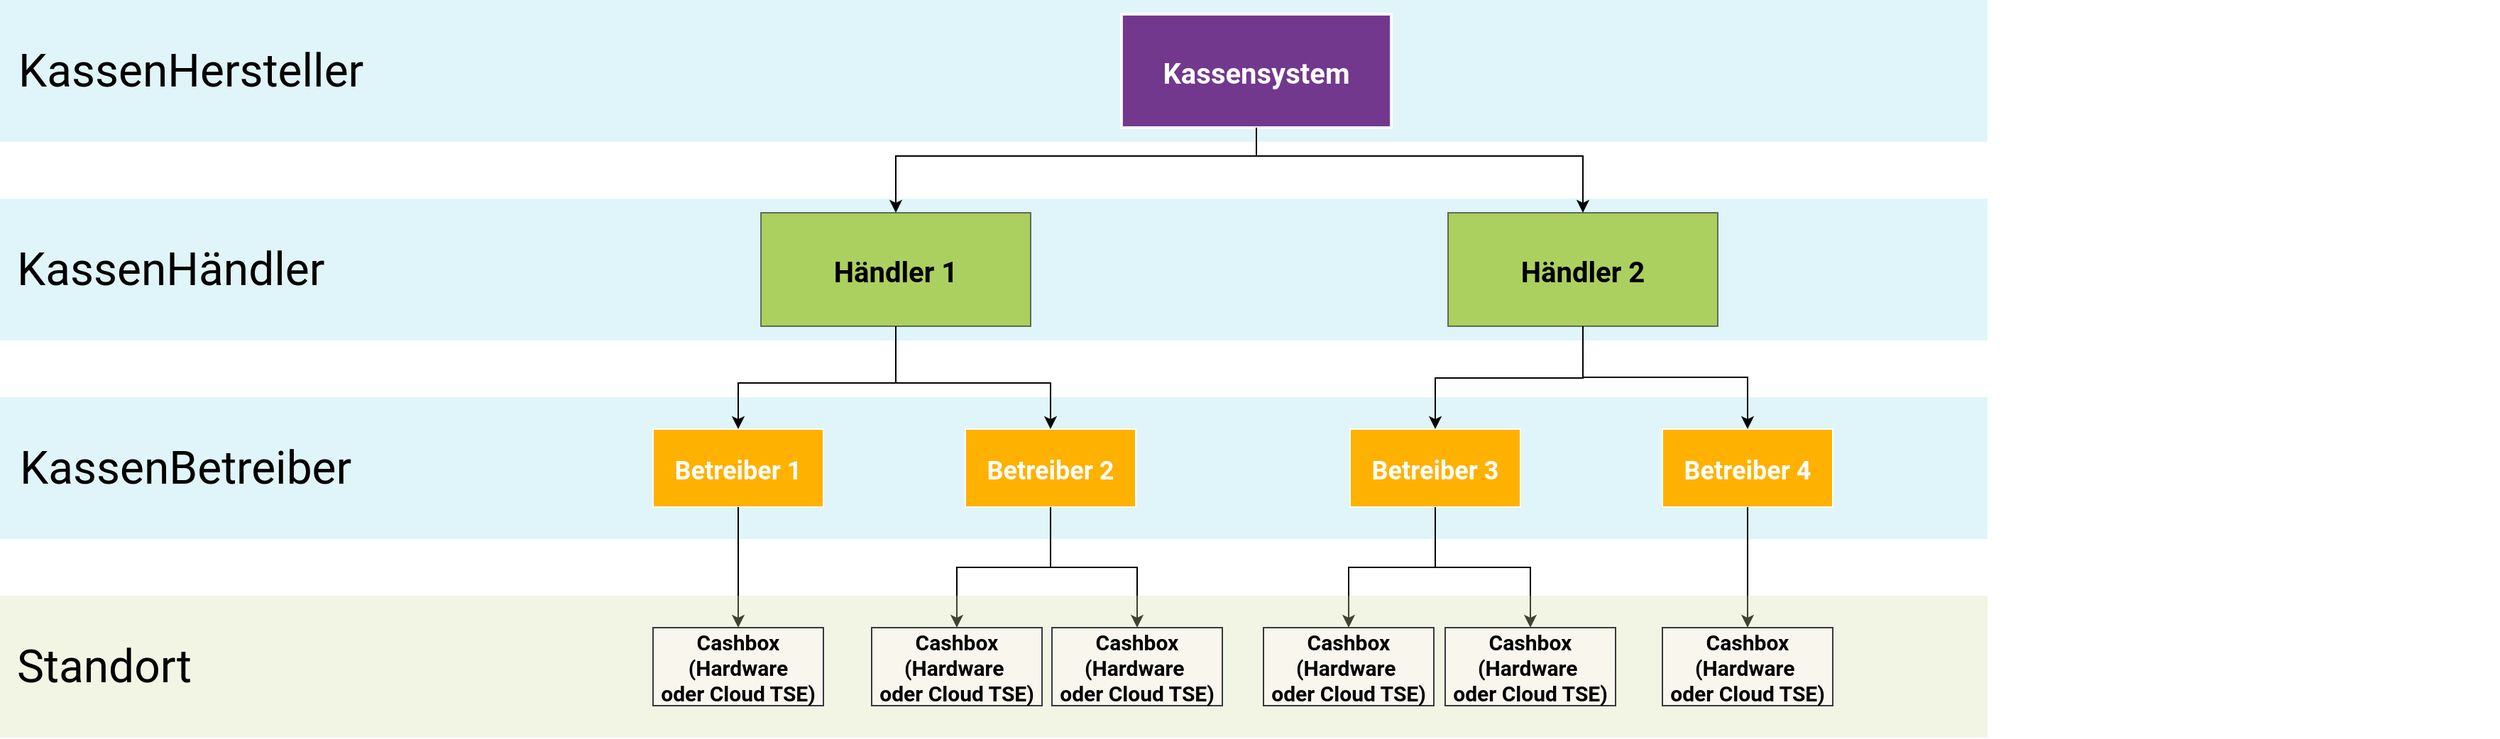 <mxfile version="14.1.8" type="device"><diagram name="Page-1" id="2c0d36ab-eaac-3732-788b-9136903baeff"><mxGraphModel dx="1106" dy="1003" grid="1" gridSize="10" guides="1" tooltips="1" connect="1" arrows="1" fold="1" page="1" pageScale="1.5" pageWidth="1169" pageHeight="827" background="#ffffff" math="0" shadow="0"><root><mxCell id="0"/><mxCell id="1" parent="0"/><mxCell id="Hi-7WwNpGO78nrv4fQ3R-131" value="" style="group" parent="1" vertex="1" connectable="0"><mxGeometry x="160" y="40" width="1400" height="100" as="geometry"/></mxCell><mxCell id="xqAZLxv3Vc2gLsiTw-QS-123" value="" style="strokeColor=none;opacity=30;fillColor=#99dceb;" parent="Hi-7WwNpGO78nrv4fQ3R-131" vertex="1"><mxGeometry width="1400" height="100" as="geometry"/></mxCell><mxCell id="Hi-7WwNpGO78nrv4fQ3R-124" value="&lt;p&gt;&lt;font face=&quot;Roboto&quot; style=&quot;font-size: 32px&quot;&gt;KassenHersteller&lt;/font&gt;&lt;/p&gt;" style="text;html=1;strokeColor=none;fillColor=none;align=left;verticalAlign=middle;whiteSpace=wrap;rounded=0;" parent="Hi-7WwNpGO78nrv4fQ3R-131" vertex="1"><mxGeometry x="11" y="40" width="270" height="20" as="geometry"/></mxCell><mxCell id="Hi-7WwNpGO78nrv4fQ3R-125" value="Kassensystem" style="rounded=0;gradientColor=none;fontColor=#FFFFFF;fontStyle=1;fontFamily=Roboto;fontSize=20;fillColor=#672483;opacity=90;strokeColor=#FFFFFF;strokeWidth=2;fontSource=https%3A%2F%2Ffonts.googleapis.com%2Fcss%3Ffamily%3DRoboto;" parent="Hi-7WwNpGO78nrv4fQ3R-131" vertex="1"><mxGeometry x="790" y="10" width="190" height="80" as="geometry"/></mxCell><mxCell id="Hi-7WwNpGO78nrv4fQ3R-130" value="" style="group;align=left;" parent="1" vertex="1" connectable="0"><mxGeometry x="160" y="180" width="1400" height="100" as="geometry"/></mxCell><mxCell id="Hi-7WwNpGO78nrv4fQ3R-126" value="" style="strokeColor=none;opacity=30;fillColor=#99dceb;" parent="Hi-7WwNpGO78nrv4fQ3R-130" vertex="1"><mxGeometry width="1400" height="100" as="geometry"/></mxCell><mxCell id="Hi-7WwNpGO78nrv4fQ3R-127" value="&lt;p&gt;&lt;font face=&quot;Roboto&quot; style=&quot;font-size: 32px&quot;&gt;KassenHändler&lt;/font&gt;&lt;/p&gt;" style="text;html=1;strokeColor=none;fillColor=none;align=left;verticalAlign=middle;whiteSpace=wrap;rounded=0;" parent="Hi-7WwNpGO78nrv4fQ3R-130" vertex="1"><mxGeometry x="10" y="40" width="270" height="20" as="geometry"/></mxCell><mxCell id="Hi-7WwNpGO78nrv4fQ3R-129" value="Händler 2" style="rounded=0;strokeColor=#36393d;fontStyle=1;fontFamily=Roboto;fontSize=20;fillColor=#96c11f;opacity=70;fontSource=https%3A%2F%2Ffonts.googleapis.com%2Fcss%3Ffamily%3DRoboto;" parent="Hi-7WwNpGO78nrv4fQ3R-130" vertex="1"><mxGeometry x="1020" y="10" width="190" height="80" as="geometry"/></mxCell><mxCell id="Hi-7WwNpGO78nrv4fQ3R-134" value="" style="group;align=left;" parent="1" vertex="1" connectable="0"><mxGeometry x="160" y="320" width="1760" height="100" as="geometry"/></mxCell><mxCell id="Hi-7WwNpGO78nrv4fQ3R-135" value="" style="strokeColor=none;opacity=30;fillColor=#99dceb;" parent="Hi-7WwNpGO78nrv4fQ3R-134" vertex="1"><mxGeometry width="1400" height="100" as="geometry"/></mxCell><mxCell id="Hi-7WwNpGO78nrv4fQ3R-136" value="&lt;p&gt;&lt;font face=&quot;Roboto&quot; style=&quot;font-size: 32px&quot;&gt;KassenBetreiber&lt;/font&gt;&lt;/p&gt;" style="text;html=1;strokeColor=none;fillColor=none;align=left;verticalAlign=middle;whiteSpace=wrap;rounded=0;" parent="Hi-7WwNpGO78nrv4fQ3R-134" vertex="1"><mxGeometry x="12" y="40" width="270" height="20" as="geometry"/></mxCell><mxCell id="Hi-7WwNpGO78nrv4fQ3R-137" value="Betreiber 1" style="rounded=0;fontStyle=1;fontFamily=Roboto;fontSize=18;fontColor=#ffffff;strokeColor=#FFFFFF;fillColor=#ffb100;fontSource=https%3A%2F%2Ffonts.googleapis.com%2Fcss%3Ffamily%3DRoboto;" parent="Hi-7WwNpGO78nrv4fQ3R-134" vertex="1"><mxGeometry x="460" y="22.5" width="120" height="55" as="geometry"/></mxCell><mxCell id="Hi-7WwNpGO78nrv4fQ3R-144" value="Betreiber 2" style="rounded=0;fontStyle=1;fontFamily=Roboto;fontSize=18;fontColor=#ffffff;strokeColor=#FFFFFF;fillColor=#ffb100;fontSource=https%3A%2F%2Ffonts.googleapis.com%2Fcss%3Ffamily%3DRoboto;" parent="Hi-7WwNpGO78nrv4fQ3R-134" vertex="1"><mxGeometry x="680" y="22.5" width="120" height="55" as="geometry"/></mxCell><mxCell id="Hi-7WwNpGO78nrv4fQ3R-150" value="Betreiber 3" style="rounded=0;fontStyle=1;fontFamily=Roboto;fontSize=18;fontColor=#ffffff;strokeColor=#FFFFFF;fillColor=#ffb100;fontSource=https%3A%2F%2Ffonts.googleapis.com%2Fcss%3Ffamily%3DRoboto;" parent="Hi-7WwNpGO78nrv4fQ3R-134" vertex="1"><mxGeometry x="951" y="22.5" width="120" height="55" as="geometry"/></mxCell><mxCell id="Hi-7WwNpGO78nrv4fQ3R-151" value="Betreiber 4" style="rounded=0;fontStyle=1;fontFamily=Roboto;fontSize=18;fontColor=#ffffff;strokeColor=#FFFFFF;fillColor=#ffb100;fontSource=https%3A%2F%2Ffonts.googleapis.com%2Fcss%3Ffamily%3DRoboto;" parent="Hi-7WwNpGO78nrv4fQ3R-134" vertex="1"><mxGeometry x="1171" y="22.5" width="120" height="55" as="geometry"/></mxCell><object label="" k1="hallo" id="xqAZLxv3Vc2gLsiTw-QS-185"><mxCell style="edgeStyle=elbowEdgeStyle;elbow=vertical;strokeWidth=1;rounded=0;fontColor=#3399FF;fillColor=#dae8fc;entryX=0.5;entryY=0;entryDx=0;entryDy=0;exitX=0.5;exitY=1;exitDx=0;exitDy=0;" parent="1" source="Hi-7WwNpGO78nrv4fQ3R-128" target="Hi-7WwNpGO78nrv4fQ3R-137" edge="1"><mxGeometry x="308" y="258" width="100" height="100" as="geometry"><mxPoint x="484" y="657.5" as="sourcePoint"/><mxPoint x="320" y="772.5" as="targetPoint"/><Array as="points"><mxPoint x="690" y="310"/></Array></mxGeometry></mxCell></object><mxCell id="Hi-7WwNpGO78nrv4fQ3R-128" value="Händler 1" style="rounded=0;strokeColor=#36393d;fontStyle=1;fontFamily=Roboto;fontSize=20;fillColor=#96c11f;opacity=70;fontSource=https%3A%2F%2Ffonts.googleapis.com%2Fcss%3Ffamily%3DRoboto;" parent="1" vertex="1"><mxGeometry x="696" y="190" width="190" height="80" as="geometry"/></mxCell><object label="" k1="hallo" id="Hi-7WwNpGO78nrv4fQ3R-173"><mxCell style="edgeStyle=elbowEdgeStyle;elbow=vertical;strokeWidth=1;rounded=0;fontColor=#3399FF;fillColor=#dae8fc;entryX=0.5;entryY=0;entryDx=0;entryDy=0;" parent="1" source="Hi-7WwNpGO78nrv4fQ3R-125" target="Hi-7WwNpGO78nrv4fQ3R-128" edge="1"><mxGeometry x="318" y="268" width="100" height="100" as="geometry"><mxPoint x="494" y="667.5" as="sourcePoint"/><mxPoint x="535" y="765" as="targetPoint"/><Array as="points"><mxPoint x="890" y="150"/><mxPoint x="550" y="667.5"/></Array></mxGeometry></mxCell></object><object label="" k1="hallo" id="Hi-7WwNpGO78nrv4fQ3R-174"><mxCell style="edgeStyle=elbowEdgeStyle;elbow=vertical;strokeWidth=1;rounded=0;fontColor=#3399FF;fillColor=#dae8fc;entryX=0.5;entryY=0;entryDx=0;entryDy=0;exitX=0.5;exitY=1;exitDx=0;exitDy=0;" parent="1" source="Hi-7WwNpGO78nrv4fQ3R-125" target="Hi-7WwNpGO78nrv4fQ3R-129" edge="1"><mxGeometry x="334" y="278" width="100" height="100" as="geometry"><mxPoint x="1007" y="129" as="sourcePoint"/><mxPoint x="1260" y="190" as="targetPoint"/><Array as="points"><mxPoint x="1140" y="150"/><mxPoint x="566" y="677.5"/></Array></mxGeometry></mxCell></object><object label="" k1="hallo" id="Hi-7WwNpGO78nrv4fQ3R-175"><mxCell style="edgeStyle=elbowEdgeStyle;elbow=vertical;strokeWidth=1;rounded=0;fontColor=#3399FF;fillColor=#dae8fc;entryX=0.5;entryY=0;entryDx=0;entryDy=0;exitX=0.5;exitY=1;exitDx=0;exitDy=0;" parent="1" source="Hi-7WwNpGO78nrv4fQ3R-128" target="Hi-7WwNpGO78nrv4fQ3R-144" edge="1"><mxGeometry x="318" y="268" width="100" height="100" as="geometry"><mxPoint x="785" y="280" as="sourcePoint"/><mxPoint x="690" y="352.5" as="targetPoint"/><Array as="points"><mxPoint x="840" y="310"/></Array></mxGeometry></mxCell></object><object label="" k1="hallo" id="Hi-7WwNpGO78nrv4fQ3R-176"><mxCell style="edgeStyle=elbowEdgeStyle;elbow=vertical;strokeWidth=1;rounded=0;fontColor=#3399FF;fillColor=#dae8fc;" parent="1" source="Hi-7WwNpGO78nrv4fQ3R-137" target="Hi-7WwNpGO78nrv4fQ3R-167" edge="1"><mxGeometry x="318" y="268" width="100" height="100" as="geometry"><mxPoint x="801" y="280" as="sourcePoint"/><mxPoint x="690" y="352.5" as="targetPoint"/><Array as="points"/></mxGeometry></mxCell></object><object label="" k1="hallo" id="Hi-7WwNpGO78nrv4fQ3R-177"><mxCell style="edgeStyle=elbowEdgeStyle;elbow=vertical;strokeWidth=1;rounded=0;fontColor=#3399FF;fillColor=#dae8fc;exitX=0.5;exitY=1;exitDx=0;exitDy=0;" parent="1" source="Hi-7WwNpGO78nrv4fQ3R-144" target="Hi-7WwNpGO78nrv4fQ3R-168" edge="1"><mxGeometry x="328" y="278" width="100" height="100" as="geometry"><mxPoint x="690" y="407.5" as="sourcePoint"/><mxPoint x="690" y="492.5" as="targetPoint"/><Array as="points"/></mxGeometry></mxCell></object><object label="" k1="hallo" id="Hi-7WwNpGO78nrv4fQ3R-178"><mxCell style="edgeStyle=elbowEdgeStyle;elbow=vertical;strokeWidth=1;rounded=0;fontColor=#3399FF;fillColor=#dae8fc;entryX=0.5;entryY=0;entryDx=0;entryDy=0;exitX=0.5;exitY=1;exitDx=0;exitDy=0;" parent="1" source="Hi-7WwNpGO78nrv4fQ3R-144" target="Hi-7WwNpGO78nrv4fQ3R-169" edge="1"><mxGeometry x="328" y="278" width="100" height="100" as="geometry"><mxPoint x="801" y="280" as="sourcePoint"/><mxPoint x="910" y="352.5" as="targetPoint"/><Array as="points"><mxPoint x="930" y="440"/></Array></mxGeometry></mxCell></object><object label="" k1="hallo" id="Hi-7WwNpGO78nrv4fQ3R-179"><mxCell style="edgeStyle=elbowEdgeStyle;elbow=vertical;strokeWidth=1;rounded=0;fontColor=#3399FF;fillColor=#dae8fc;exitX=0.5;exitY=1;exitDx=0;exitDy=0;entryX=0.5;entryY=0;entryDx=0;entryDy=0;" parent="1" source="Hi-7WwNpGO78nrv4fQ3R-150" target="Hi-7WwNpGO78nrv4fQ3R-170" edge="1"><mxGeometry x="338" y="288" width="100" height="100" as="geometry"><mxPoint x="910" y="407.5" as="sourcePoint"/><mxPoint x="840" y="492.5" as="targetPoint"/><Array as="points"/></mxGeometry></mxCell></object><object label="" k1="hallo" id="Hi-7WwNpGO78nrv4fQ3R-180"><mxCell style="edgeStyle=elbowEdgeStyle;elbow=vertical;strokeWidth=1;rounded=0;fontColor=#3399FF;fillColor=#dae8fc;entryX=0.5;entryY=0;entryDx=0;entryDy=0;exitX=0.5;exitY=1;exitDx=0;exitDy=0;" parent="1" source="Hi-7WwNpGO78nrv4fQ3R-150" target="Hi-7WwNpGO78nrv4fQ3R-171" edge="1"><mxGeometry x="338" y="288" width="100" height="100" as="geometry"><mxPoint x="910" y="407.5" as="sourcePoint"/><mxPoint x="975" y="492.5" as="targetPoint"/><Array as="points"><mxPoint x="1190" y="440"/></Array></mxGeometry></mxCell></object><object label="" k1="hallo" id="Hi-7WwNpGO78nrv4fQ3R-181"><mxCell style="edgeStyle=elbowEdgeStyle;elbow=vertical;strokeWidth=1;rounded=0;fontColor=#3399FF;fillColor=#dae8fc;" parent="1" source="Hi-7WwNpGO78nrv4fQ3R-129" target="Hi-7WwNpGO78nrv4fQ3R-150" edge="1"><mxGeometry x="348" y="298" width="100" height="100" as="geometry"><mxPoint x="1181" y="407.5" as="sourcePoint"/><mxPoint x="1120" y="492.5" as="targetPoint"/><Array as="points"/></mxGeometry></mxCell></object><object label="" k1="hallo" id="Hi-7WwNpGO78nrv4fQ3R-182"><mxCell style="edgeStyle=elbowEdgeStyle;elbow=vertical;strokeWidth=1;rounded=0;fontColor=#3399FF;fillColor=#dae8fc;exitX=0.5;exitY=1;exitDx=0;exitDy=0;entryX=0.5;entryY=0;entryDx=0;entryDy=0;" parent="1" source="Hi-7WwNpGO78nrv4fQ3R-129" target="Hi-7WwNpGO78nrv4fQ3R-151" edge="1"><mxGeometry x="348" y="294" width="100" height="100" as="geometry"><mxPoint x="1275" y="266" as="sourcePoint"/><mxPoint x="1391" y="338.5" as="targetPoint"/><Array as="points"><mxPoint x="1340" y="306"/></Array></mxGeometry></mxCell></object><object label="" k1="hallo" id="Hi-7WwNpGO78nrv4fQ3R-183"><mxCell style="edgeStyle=elbowEdgeStyle;elbow=vertical;strokeWidth=1;rounded=0;fontColor=#3399FF;fillColor=#dae8fc;" parent="1" source="Hi-7WwNpGO78nrv4fQ3R-151" target="Hi-7WwNpGO78nrv4fQ3R-172" edge="1"><mxGeometry x="328" y="278" width="100" height="100" as="geometry"><mxPoint x="1330" y="440" as="sourcePoint"/><mxPoint x="1394" y="483" as="targetPoint"/><Array as="points"/></mxGeometry></mxCell></object><mxCell id="Hi-7WwNpGO78nrv4fQ3R-160" value="" style="group" parent="1" vertex="1" connectable="0"><mxGeometry x="160" y="460" width="1760" height="100" as="geometry"/></mxCell><mxCell id="Hi-7WwNpGO78nrv4fQ3R-161" value="" style="strokeColor=none;opacity=30;fillColor=#d5dfa5;" parent="Hi-7WwNpGO78nrv4fQ3R-160" vertex="1"><mxGeometry width="1400" height="100" as="geometry"/></mxCell><mxCell id="Hi-7WwNpGO78nrv4fQ3R-162" value="&lt;p&gt;&lt;font face=&quot;Roboto&quot; style=&quot;font-size: 32px&quot;&gt;Standort&lt;/font&gt;&lt;/p&gt;" style="text;html=1;strokeColor=none;fillColor=none;align=left;verticalAlign=middle;whiteSpace=wrap;rounded=0;" parent="Hi-7WwNpGO78nrv4fQ3R-160" vertex="1"><mxGeometry x="10" y="40" width="270" height="20" as="geometry"/></mxCell><mxCell id="Hi-7WwNpGO78nrv4fQ3R-167" value="Cashbox&#10;(Hardware &#10;oder Cloud TSE)" style="rounded=0;fillColor=#f9f7ed;fontStyle=1;fontFamily=Roboto;fontSize=15;strokeColor=#36393d;fontSource=https%3A%2F%2Ffonts.googleapis.com%2Fcss%3Ffamily%3DRoboto;" parent="Hi-7WwNpGO78nrv4fQ3R-160" vertex="1"><mxGeometry x="460" y="22.5" width="120" height="55" as="geometry"/></mxCell><mxCell id="Hi-7WwNpGO78nrv4fQ3R-168" value="Cashbox&#10;(Hardware &#10;oder Cloud TSE)" style="rounded=0;fillColor=#f9f7ed;fontStyle=1;fontFamily=Roboto;fontSize=15;strokeColor=#36393d;fontSource=https%3A%2F%2Ffonts.googleapis.com%2Fcss%3Ffamily%3DRoboto;" parent="Hi-7WwNpGO78nrv4fQ3R-160" vertex="1"><mxGeometry x="614" y="22.5" width="120" height="55" as="geometry"/></mxCell><mxCell id="Hi-7WwNpGO78nrv4fQ3R-169" value="Cashbox&#10;(Hardware &#10;oder Cloud TSE)" style="rounded=0;fillColor=#f9f7ed;fontStyle=1;fontFamily=Roboto;fontSize=15;strokeColor=#36393d;fontSource=https%3A%2F%2Ffonts.googleapis.com%2Fcss%3Ffamily%3DRoboto;" parent="Hi-7WwNpGO78nrv4fQ3R-160" vertex="1"><mxGeometry x="741" y="22.5" width="120" height="55" as="geometry"/></mxCell><mxCell id="Hi-7WwNpGO78nrv4fQ3R-170" value="Cashbox&#10;(Hardware &#10;oder Cloud TSE)" style="rounded=0;fillColor=#f9f7ed;fontStyle=1;fontFamily=Roboto;fontSize=15;strokeColor=#36393d;fontSource=https%3A%2F%2Ffonts.googleapis.com%2Fcss%3Ffamily%3DRoboto;" parent="Hi-7WwNpGO78nrv4fQ3R-160" vertex="1"><mxGeometry x="890" y="22.5" width="120" height="55" as="geometry"/></mxCell><mxCell id="Hi-7WwNpGO78nrv4fQ3R-171" value="Cashbox&#10;(Hardware &#10;oder Cloud TSE)" style="rounded=0;fillColor=#f9f7ed;fontStyle=1;fontFamily=Roboto;fontSize=15;strokeColor=#36393d;fontSource=https%3A%2F%2Ffonts.googleapis.com%2Fcss%3Ffamily%3DRoboto;" parent="Hi-7WwNpGO78nrv4fQ3R-160" vertex="1"><mxGeometry x="1018" y="22.5" width="120" height="55" as="geometry"/></mxCell><mxCell id="Hi-7WwNpGO78nrv4fQ3R-172" value="Cashbox&#10;(Hardware &#10;oder Cloud TSE)" style="rounded=0;fillColor=#f9f7ed;fontStyle=1;fontFamily=Roboto;fontSize=15;strokeColor=#36393d;fontSource=https%3A%2F%2Ffonts.googleapis.com%2Fcss%3Ffamily%3DRoboto;" parent="Hi-7WwNpGO78nrv4fQ3R-160" vertex="1"><mxGeometry x="1171" y="22.5" width="120" height="55" as="geometry"/></mxCell></root></mxGraphModel></diagram></mxfile>